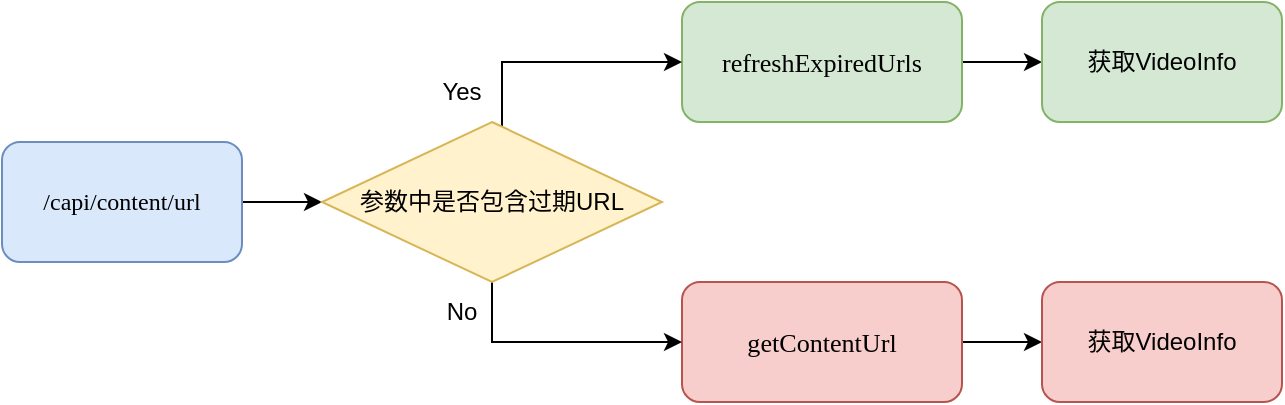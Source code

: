 <mxfile version="24.5.4" type="github">
  <diagram id="pEfc-u_AH66D-2y0eW-p" name="第 1 页">
    <mxGraphModel dx="746" dy="475" grid="1" gridSize="10" guides="1" tooltips="1" connect="1" arrows="1" fold="1" page="1" pageScale="1" pageWidth="827" pageHeight="1169" math="0" shadow="0">
      <root>
        <mxCell id="0" />
        <mxCell id="1" parent="0" />
        <mxCell id="4IA6YQAxn8sdFkrHhtGU-8" style="edgeStyle=orthogonalEdgeStyle;rounded=0;orthogonalLoop=1;jettySize=auto;html=1;entryX=0;entryY=0.5;entryDx=0;entryDy=0;" edge="1" parent="1" source="4IA6YQAxn8sdFkrHhtGU-1" target="4IA6YQAxn8sdFkrHhtGU-4">
          <mxGeometry relative="1" as="geometry" />
        </mxCell>
        <mxCell id="4IA6YQAxn8sdFkrHhtGU-1" value="/capi/content/url" style="rounded=1;whiteSpace=wrap;html=1;fontFamily=Times New Roman;fillColor=#dae8fc;strokeColor=#6c8ebf;" vertex="1" parent="1">
          <mxGeometry x="60" y="200" width="120" height="60" as="geometry" />
        </mxCell>
        <mxCell id="4IA6YQAxn8sdFkrHhtGU-13" style="edgeStyle=orthogonalEdgeStyle;rounded=0;orthogonalLoop=1;jettySize=auto;html=1;entryX=0;entryY=0.5;entryDx=0;entryDy=0;" edge="1" parent="1" source="4IA6YQAxn8sdFkrHhtGU-2" target="4IA6YQAxn8sdFkrHhtGU-11">
          <mxGeometry relative="1" as="geometry" />
        </mxCell>
        <mxCell id="4IA6YQAxn8sdFkrHhtGU-2" value="&lt;div style=&quot;&quot;&gt;&lt;div style=&quot;font-size: 9.8pt;&quot;&gt;refreshExpiredUrls&lt;/div&gt;&lt;/div&gt;" style="rounded=1;whiteSpace=wrap;html=1;fontFamily=Times New Roman;fillColor=#d5e8d4;strokeColor=#82b366;" vertex="1" parent="1">
          <mxGeometry x="400" y="130" width="140" height="60" as="geometry" />
        </mxCell>
        <mxCell id="4IA6YQAxn8sdFkrHhtGU-14" style="edgeStyle=orthogonalEdgeStyle;rounded=0;orthogonalLoop=1;jettySize=auto;html=1;entryX=0;entryY=0.5;entryDx=0;entryDy=0;" edge="1" parent="1" source="4IA6YQAxn8sdFkrHhtGU-3" target="4IA6YQAxn8sdFkrHhtGU-12">
          <mxGeometry relative="1" as="geometry" />
        </mxCell>
        <mxCell id="4IA6YQAxn8sdFkrHhtGU-3" value="&lt;div style=&quot;&quot;&gt;&lt;pre style=&quot;font-size: 9.8pt;&quot;&gt;&lt;font style=&quot;&quot; face=&quot;Times New Roman&quot;&gt;getContentUrl&lt;/font&gt;&lt;/pre&gt;&lt;/div&gt;" style="rounded=1;whiteSpace=wrap;html=1;fillColor=#f8cecc;strokeColor=#b85450;" vertex="1" parent="1">
          <mxGeometry x="400" y="270" width="140" height="60" as="geometry" />
        </mxCell>
        <mxCell id="4IA6YQAxn8sdFkrHhtGU-6" style="edgeStyle=orthogonalEdgeStyle;rounded=0;orthogonalLoop=1;jettySize=auto;html=1;entryX=0;entryY=0.5;entryDx=0;entryDy=0;" edge="1" parent="1" source="4IA6YQAxn8sdFkrHhtGU-4" target="4IA6YQAxn8sdFkrHhtGU-3">
          <mxGeometry relative="1" as="geometry">
            <Array as="points">
              <mxPoint x="305" y="300" />
            </Array>
          </mxGeometry>
        </mxCell>
        <mxCell id="4IA6YQAxn8sdFkrHhtGU-7" style="edgeStyle=orthogonalEdgeStyle;rounded=0;orthogonalLoop=1;jettySize=auto;html=1;entryX=0;entryY=0.5;entryDx=0;entryDy=0;" edge="1" parent="1" source="4IA6YQAxn8sdFkrHhtGU-4" target="4IA6YQAxn8sdFkrHhtGU-2">
          <mxGeometry relative="1" as="geometry">
            <Array as="points">
              <mxPoint x="310" y="160" />
            </Array>
          </mxGeometry>
        </mxCell>
        <mxCell id="4IA6YQAxn8sdFkrHhtGU-4" value="参数中是否包含过期URL" style="rhombus;whiteSpace=wrap;html=1;fillColor=#fff2cc;strokeColor=#d6b656;" vertex="1" parent="1">
          <mxGeometry x="220" y="190" width="170" height="80" as="geometry" />
        </mxCell>
        <mxCell id="4IA6YQAxn8sdFkrHhtGU-9" value="Yes" style="text;html=1;align=center;verticalAlign=middle;whiteSpace=wrap;rounded=0;" vertex="1" parent="1">
          <mxGeometry x="260" y="160" width="60" height="30" as="geometry" />
        </mxCell>
        <mxCell id="4IA6YQAxn8sdFkrHhtGU-10" value="No" style="text;html=1;align=center;verticalAlign=middle;whiteSpace=wrap;rounded=0;" vertex="1" parent="1">
          <mxGeometry x="260" y="270" width="60" height="30" as="geometry" />
        </mxCell>
        <mxCell id="4IA6YQAxn8sdFkrHhtGU-11" value="获取VideoInfo" style="rounded=1;whiteSpace=wrap;html=1;fillColor=#d5e8d4;strokeColor=#82b366;" vertex="1" parent="1">
          <mxGeometry x="580" y="130" width="120" height="60" as="geometry" />
        </mxCell>
        <mxCell id="4IA6YQAxn8sdFkrHhtGU-12" value="获取VideoInfo" style="rounded=1;whiteSpace=wrap;html=1;fillColor=#f8cecc;strokeColor=#b85450;" vertex="1" parent="1">
          <mxGeometry x="580" y="270" width="120" height="60" as="geometry" />
        </mxCell>
      </root>
    </mxGraphModel>
  </diagram>
</mxfile>
